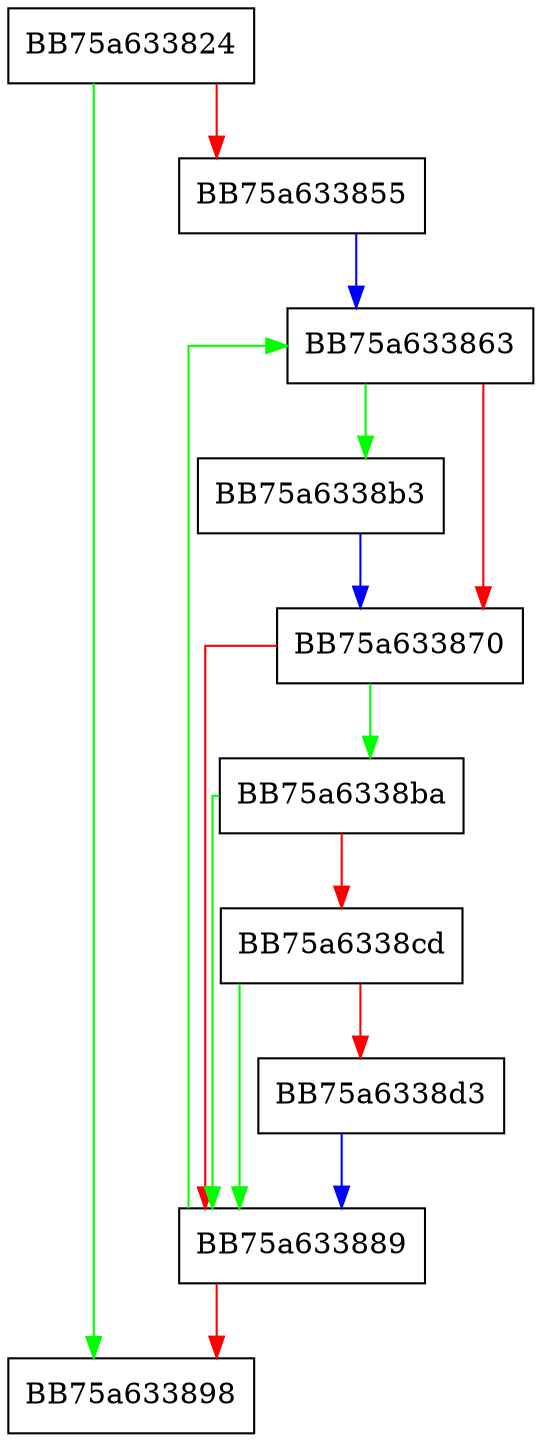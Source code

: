 digraph populateVfsWithVdlls {
  node [shape="box"];
  graph [splines=ortho];
  BB75a633824 -> BB75a633898 [color="green"];
  BB75a633824 -> BB75a633855 [color="red"];
  BB75a633855 -> BB75a633863 [color="blue"];
  BB75a633863 -> BB75a6338b3 [color="green"];
  BB75a633863 -> BB75a633870 [color="red"];
  BB75a633870 -> BB75a6338ba [color="green"];
  BB75a633870 -> BB75a633889 [color="red"];
  BB75a633889 -> BB75a633863 [color="green"];
  BB75a633889 -> BB75a633898 [color="red"];
  BB75a6338b3 -> BB75a633870 [color="blue"];
  BB75a6338ba -> BB75a633889 [color="green"];
  BB75a6338ba -> BB75a6338cd [color="red"];
  BB75a6338cd -> BB75a633889 [color="green"];
  BB75a6338cd -> BB75a6338d3 [color="red"];
  BB75a6338d3 -> BB75a633889 [color="blue"];
}